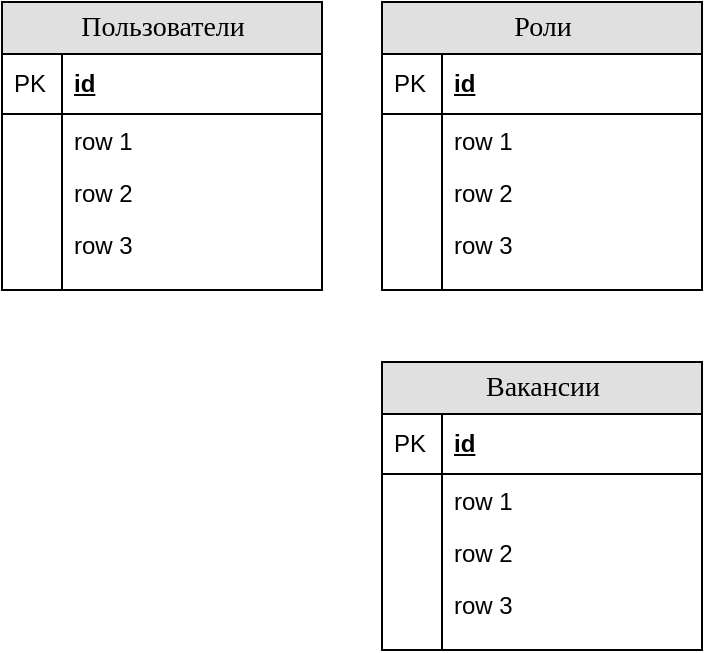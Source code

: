 <mxfile version="20.8.23" type="github">
  <diagram name="Page-1" id="e56a1550-8fbb-45ad-956c-1786394a9013">
    <mxGraphModel dx="1733" dy="989" grid="1" gridSize="10" guides="1" tooltips="1" connect="1" arrows="1" fold="1" page="0" pageScale="1" pageWidth="1100" pageHeight="850" background="none" math="0" shadow="0">
      <root>
        <mxCell id="0" />
        <mxCell id="1" parent="0" />
        <mxCell id="CByPjqdnH1mS_0EtE83R-48" value="Пользователи" style="swimlane;html=1;fontStyle=0;childLayout=stackLayout;horizontal=1;startSize=26;fillColor=#e0e0e0;horizontalStack=0;resizeParent=1;resizeLast=0;collapsible=1;marginBottom=0;swimlaneFillColor=#ffffff;align=center;rounded=0;shadow=0;comic=0;labelBackgroundColor=none;strokeWidth=1;fontFamily=Verdana;fontSize=14" vertex="1" parent="1">
          <mxGeometry x="220" y="190" width="160" height="144" as="geometry" />
        </mxCell>
        <mxCell id="CByPjqdnH1mS_0EtE83R-49" value="id" style="shape=partialRectangle;top=0;left=0;right=0;bottom=1;html=1;align=left;verticalAlign=middle;fillColor=none;spacingLeft=34;spacingRight=4;whiteSpace=wrap;overflow=hidden;rotatable=0;points=[[0,0.5],[1,0.5]];portConstraint=eastwest;dropTarget=0;fontStyle=5;" vertex="1" parent="CByPjqdnH1mS_0EtE83R-48">
          <mxGeometry y="26" width="160" height="30" as="geometry" />
        </mxCell>
        <mxCell id="CByPjqdnH1mS_0EtE83R-50" value="PK" style="shape=partialRectangle;top=0;left=0;bottom=0;html=1;fillColor=none;align=left;verticalAlign=middle;spacingLeft=4;spacingRight=4;whiteSpace=wrap;overflow=hidden;rotatable=0;points=[];portConstraint=eastwest;part=1;" vertex="1" connectable="0" parent="CByPjqdnH1mS_0EtE83R-49">
          <mxGeometry width="30" height="30" as="geometry" />
        </mxCell>
        <mxCell id="CByPjqdnH1mS_0EtE83R-51" value="row 1" style="shape=partialRectangle;top=0;left=0;right=0;bottom=0;html=1;align=left;verticalAlign=top;fillColor=none;spacingLeft=34;spacingRight=4;whiteSpace=wrap;overflow=hidden;rotatable=0;points=[[0,0.5],[1,0.5]];portConstraint=eastwest;dropTarget=0;" vertex="1" parent="CByPjqdnH1mS_0EtE83R-48">
          <mxGeometry y="56" width="160" height="26" as="geometry" />
        </mxCell>
        <mxCell id="CByPjqdnH1mS_0EtE83R-52" value="" style="shape=partialRectangle;top=0;left=0;bottom=0;html=1;fillColor=none;align=left;verticalAlign=top;spacingLeft=4;spacingRight=4;whiteSpace=wrap;overflow=hidden;rotatable=0;points=[];portConstraint=eastwest;part=1;" vertex="1" connectable="0" parent="CByPjqdnH1mS_0EtE83R-51">
          <mxGeometry width="30" height="26" as="geometry" />
        </mxCell>
        <mxCell id="CByPjqdnH1mS_0EtE83R-53" value="row 2" style="shape=partialRectangle;top=0;left=0;right=0;bottom=0;html=1;align=left;verticalAlign=top;fillColor=none;spacingLeft=34;spacingRight=4;whiteSpace=wrap;overflow=hidden;rotatable=0;points=[[0,0.5],[1,0.5]];portConstraint=eastwest;dropTarget=0;" vertex="1" parent="CByPjqdnH1mS_0EtE83R-48">
          <mxGeometry y="82" width="160" height="26" as="geometry" />
        </mxCell>
        <mxCell id="CByPjqdnH1mS_0EtE83R-54" value="" style="shape=partialRectangle;top=0;left=0;bottom=0;html=1;fillColor=none;align=left;verticalAlign=top;spacingLeft=4;spacingRight=4;whiteSpace=wrap;overflow=hidden;rotatable=0;points=[];portConstraint=eastwest;part=1;" vertex="1" connectable="0" parent="CByPjqdnH1mS_0EtE83R-53">
          <mxGeometry width="30" height="26" as="geometry" />
        </mxCell>
        <mxCell id="CByPjqdnH1mS_0EtE83R-55" value="row 3" style="shape=partialRectangle;top=0;left=0;right=0;bottom=0;html=1;align=left;verticalAlign=top;fillColor=none;spacingLeft=34;spacingRight=4;whiteSpace=wrap;overflow=hidden;rotatable=0;points=[[0,0.5],[1,0.5]];portConstraint=eastwest;dropTarget=0;" vertex="1" parent="CByPjqdnH1mS_0EtE83R-48">
          <mxGeometry y="108" width="160" height="26" as="geometry" />
        </mxCell>
        <mxCell id="CByPjqdnH1mS_0EtE83R-56" value="" style="shape=partialRectangle;top=0;left=0;bottom=0;html=1;fillColor=none;align=left;verticalAlign=top;spacingLeft=4;spacingRight=4;whiteSpace=wrap;overflow=hidden;rotatable=0;points=[];portConstraint=eastwest;part=1;" vertex="1" connectable="0" parent="CByPjqdnH1mS_0EtE83R-55">
          <mxGeometry width="30" height="26" as="geometry" />
        </mxCell>
        <mxCell id="CByPjqdnH1mS_0EtE83R-57" value="" style="shape=partialRectangle;top=0;left=0;right=0;bottom=0;html=1;align=left;verticalAlign=top;fillColor=none;spacingLeft=34;spacingRight=4;whiteSpace=wrap;overflow=hidden;rotatable=0;points=[[0,0.5],[1,0.5]];portConstraint=eastwest;dropTarget=0;" vertex="1" parent="CByPjqdnH1mS_0EtE83R-48">
          <mxGeometry y="134" width="160" height="10" as="geometry" />
        </mxCell>
        <mxCell id="CByPjqdnH1mS_0EtE83R-58" value="" style="shape=partialRectangle;top=0;left=0;bottom=0;html=1;fillColor=none;align=left;verticalAlign=top;spacingLeft=4;spacingRight=4;whiteSpace=wrap;overflow=hidden;rotatable=0;points=[];portConstraint=eastwest;part=1;" vertex="1" connectable="0" parent="CByPjqdnH1mS_0EtE83R-57">
          <mxGeometry width="30" height="10" as="geometry" />
        </mxCell>
        <mxCell id="CByPjqdnH1mS_0EtE83R-59" value="Роли" style="swimlane;html=1;fontStyle=0;childLayout=stackLayout;horizontal=1;startSize=26;fillColor=#e0e0e0;horizontalStack=0;resizeParent=1;resizeLast=0;collapsible=1;marginBottom=0;swimlaneFillColor=#ffffff;align=center;rounded=0;shadow=0;comic=0;labelBackgroundColor=none;strokeWidth=1;fontFamily=Verdana;fontSize=14" vertex="1" parent="1">
          <mxGeometry x="410" y="190" width="160" height="144" as="geometry" />
        </mxCell>
        <mxCell id="CByPjqdnH1mS_0EtE83R-60" value="id" style="shape=partialRectangle;top=0;left=0;right=0;bottom=1;html=1;align=left;verticalAlign=middle;fillColor=none;spacingLeft=34;spacingRight=4;whiteSpace=wrap;overflow=hidden;rotatable=0;points=[[0,0.5],[1,0.5]];portConstraint=eastwest;dropTarget=0;fontStyle=5;" vertex="1" parent="CByPjqdnH1mS_0EtE83R-59">
          <mxGeometry y="26" width="160" height="30" as="geometry" />
        </mxCell>
        <mxCell id="CByPjqdnH1mS_0EtE83R-61" value="PK" style="shape=partialRectangle;top=0;left=0;bottom=0;html=1;fillColor=none;align=left;verticalAlign=middle;spacingLeft=4;spacingRight=4;whiteSpace=wrap;overflow=hidden;rotatable=0;points=[];portConstraint=eastwest;part=1;" vertex="1" connectable="0" parent="CByPjqdnH1mS_0EtE83R-60">
          <mxGeometry width="30" height="30" as="geometry" />
        </mxCell>
        <mxCell id="CByPjqdnH1mS_0EtE83R-62" value="row 1" style="shape=partialRectangle;top=0;left=0;right=0;bottom=0;html=1;align=left;verticalAlign=top;fillColor=none;spacingLeft=34;spacingRight=4;whiteSpace=wrap;overflow=hidden;rotatable=0;points=[[0,0.5],[1,0.5]];portConstraint=eastwest;dropTarget=0;" vertex="1" parent="CByPjqdnH1mS_0EtE83R-59">
          <mxGeometry y="56" width="160" height="26" as="geometry" />
        </mxCell>
        <mxCell id="CByPjqdnH1mS_0EtE83R-63" value="" style="shape=partialRectangle;top=0;left=0;bottom=0;html=1;fillColor=none;align=left;verticalAlign=top;spacingLeft=4;spacingRight=4;whiteSpace=wrap;overflow=hidden;rotatable=0;points=[];portConstraint=eastwest;part=1;" vertex="1" connectable="0" parent="CByPjqdnH1mS_0EtE83R-62">
          <mxGeometry width="30" height="26" as="geometry" />
        </mxCell>
        <mxCell id="CByPjqdnH1mS_0EtE83R-64" value="row 2" style="shape=partialRectangle;top=0;left=0;right=0;bottom=0;html=1;align=left;verticalAlign=top;fillColor=none;spacingLeft=34;spacingRight=4;whiteSpace=wrap;overflow=hidden;rotatable=0;points=[[0,0.5],[1,0.5]];portConstraint=eastwest;dropTarget=0;" vertex="1" parent="CByPjqdnH1mS_0EtE83R-59">
          <mxGeometry y="82" width="160" height="26" as="geometry" />
        </mxCell>
        <mxCell id="CByPjqdnH1mS_0EtE83R-65" value="" style="shape=partialRectangle;top=0;left=0;bottom=0;html=1;fillColor=none;align=left;verticalAlign=top;spacingLeft=4;spacingRight=4;whiteSpace=wrap;overflow=hidden;rotatable=0;points=[];portConstraint=eastwest;part=1;" vertex="1" connectable="0" parent="CByPjqdnH1mS_0EtE83R-64">
          <mxGeometry width="30" height="26" as="geometry" />
        </mxCell>
        <mxCell id="CByPjqdnH1mS_0EtE83R-66" value="row 3" style="shape=partialRectangle;top=0;left=0;right=0;bottom=0;html=1;align=left;verticalAlign=top;fillColor=none;spacingLeft=34;spacingRight=4;whiteSpace=wrap;overflow=hidden;rotatable=0;points=[[0,0.5],[1,0.5]];portConstraint=eastwest;dropTarget=0;" vertex="1" parent="CByPjqdnH1mS_0EtE83R-59">
          <mxGeometry y="108" width="160" height="26" as="geometry" />
        </mxCell>
        <mxCell id="CByPjqdnH1mS_0EtE83R-67" value="" style="shape=partialRectangle;top=0;left=0;bottom=0;html=1;fillColor=none;align=left;verticalAlign=top;spacingLeft=4;spacingRight=4;whiteSpace=wrap;overflow=hidden;rotatable=0;points=[];portConstraint=eastwest;part=1;" vertex="1" connectable="0" parent="CByPjqdnH1mS_0EtE83R-66">
          <mxGeometry width="30" height="26" as="geometry" />
        </mxCell>
        <mxCell id="CByPjqdnH1mS_0EtE83R-68" value="" style="shape=partialRectangle;top=0;left=0;right=0;bottom=0;html=1;align=left;verticalAlign=top;fillColor=none;spacingLeft=34;spacingRight=4;whiteSpace=wrap;overflow=hidden;rotatable=0;points=[[0,0.5],[1,0.5]];portConstraint=eastwest;dropTarget=0;" vertex="1" parent="CByPjqdnH1mS_0EtE83R-59">
          <mxGeometry y="134" width="160" height="10" as="geometry" />
        </mxCell>
        <mxCell id="CByPjqdnH1mS_0EtE83R-69" value="" style="shape=partialRectangle;top=0;left=0;bottom=0;html=1;fillColor=none;align=left;verticalAlign=top;spacingLeft=4;spacingRight=4;whiteSpace=wrap;overflow=hidden;rotatable=0;points=[];portConstraint=eastwest;part=1;" vertex="1" connectable="0" parent="CByPjqdnH1mS_0EtE83R-68">
          <mxGeometry width="30" height="10" as="geometry" />
        </mxCell>
        <mxCell id="CByPjqdnH1mS_0EtE83R-70" value="Вакансии" style="swimlane;html=1;fontStyle=0;childLayout=stackLayout;horizontal=1;startSize=26;fillColor=#e0e0e0;horizontalStack=0;resizeParent=1;resizeLast=0;collapsible=1;marginBottom=0;swimlaneFillColor=#ffffff;align=center;rounded=0;shadow=0;comic=0;labelBackgroundColor=none;strokeWidth=1;fontFamily=Verdana;fontSize=14" vertex="1" parent="1">
          <mxGeometry x="410" y="370" width="160" height="144" as="geometry" />
        </mxCell>
        <mxCell id="CByPjqdnH1mS_0EtE83R-71" value="id" style="shape=partialRectangle;top=0;left=0;right=0;bottom=1;html=1;align=left;verticalAlign=middle;fillColor=none;spacingLeft=34;spacingRight=4;whiteSpace=wrap;overflow=hidden;rotatable=0;points=[[0,0.5],[1,0.5]];portConstraint=eastwest;dropTarget=0;fontStyle=5;" vertex="1" parent="CByPjqdnH1mS_0EtE83R-70">
          <mxGeometry y="26" width="160" height="30" as="geometry" />
        </mxCell>
        <mxCell id="CByPjqdnH1mS_0EtE83R-72" value="PK" style="shape=partialRectangle;top=0;left=0;bottom=0;html=1;fillColor=none;align=left;verticalAlign=middle;spacingLeft=4;spacingRight=4;whiteSpace=wrap;overflow=hidden;rotatable=0;points=[];portConstraint=eastwest;part=1;" vertex="1" connectable="0" parent="CByPjqdnH1mS_0EtE83R-71">
          <mxGeometry width="30" height="30" as="geometry" />
        </mxCell>
        <mxCell id="CByPjqdnH1mS_0EtE83R-73" value="row 1" style="shape=partialRectangle;top=0;left=0;right=0;bottom=0;html=1;align=left;verticalAlign=top;fillColor=none;spacingLeft=34;spacingRight=4;whiteSpace=wrap;overflow=hidden;rotatable=0;points=[[0,0.5],[1,0.5]];portConstraint=eastwest;dropTarget=0;" vertex="1" parent="CByPjqdnH1mS_0EtE83R-70">
          <mxGeometry y="56" width="160" height="26" as="geometry" />
        </mxCell>
        <mxCell id="CByPjqdnH1mS_0EtE83R-74" value="" style="shape=partialRectangle;top=0;left=0;bottom=0;html=1;fillColor=none;align=left;verticalAlign=top;spacingLeft=4;spacingRight=4;whiteSpace=wrap;overflow=hidden;rotatable=0;points=[];portConstraint=eastwest;part=1;" vertex="1" connectable="0" parent="CByPjqdnH1mS_0EtE83R-73">
          <mxGeometry width="30" height="26" as="geometry" />
        </mxCell>
        <mxCell id="CByPjqdnH1mS_0EtE83R-75" value="row 2" style="shape=partialRectangle;top=0;left=0;right=0;bottom=0;html=1;align=left;verticalAlign=top;fillColor=none;spacingLeft=34;spacingRight=4;whiteSpace=wrap;overflow=hidden;rotatable=0;points=[[0,0.5],[1,0.5]];portConstraint=eastwest;dropTarget=0;" vertex="1" parent="CByPjqdnH1mS_0EtE83R-70">
          <mxGeometry y="82" width="160" height="26" as="geometry" />
        </mxCell>
        <mxCell id="CByPjqdnH1mS_0EtE83R-76" value="" style="shape=partialRectangle;top=0;left=0;bottom=0;html=1;fillColor=none;align=left;verticalAlign=top;spacingLeft=4;spacingRight=4;whiteSpace=wrap;overflow=hidden;rotatable=0;points=[];portConstraint=eastwest;part=1;" vertex="1" connectable="0" parent="CByPjqdnH1mS_0EtE83R-75">
          <mxGeometry width="30" height="26" as="geometry" />
        </mxCell>
        <mxCell id="CByPjqdnH1mS_0EtE83R-77" value="row 3" style="shape=partialRectangle;top=0;left=0;right=0;bottom=0;html=1;align=left;verticalAlign=top;fillColor=none;spacingLeft=34;spacingRight=4;whiteSpace=wrap;overflow=hidden;rotatable=0;points=[[0,0.5],[1,0.5]];portConstraint=eastwest;dropTarget=0;" vertex="1" parent="CByPjqdnH1mS_0EtE83R-70">
          <mxGeometry y="108" width="160" height="26" as="geometry" />
        </mxCell>
        <mxCell id="CByPjqdnH1mS_0EtE83R-78" value="" style="shape=partialRectangle;top=0;left=0;bottom=0;html=1;fillColor=none;align=left;verticalAlign=top;spacingLeft=4;spacingRight=4;whiteSpace=wrap;overflow=hidden;rotatable=0;points=[];portConstraint=eastwest;part=1;" vertex="1" connectable="0" parent="CByPjqdnH1mS_0EtE83R-77">
          <mxGeometry width="30" height="26" as="geometry" />
        </mxCell>
        <mxCell id="CByPjqdnH1mS_0EtE83R-79" value="" style="shape=partialRectangle;top=0;left=0;right=0;bottom=0;html=1;align=left;verticalAlign=top;fillColor=none;spacingLeft=34;spacingRight=4;whiteSpace=wrap;overflow=hidden;rotatable=0;points=[[0,0.5],[1,0.5]];portConstraint=eastwest;dropTarget=0;" vertex="1" parent="CByPjqdnH1mS_0EtE83R-70">
          <mxGeometry y="134" width="160" height="10" as="geometry" />
        </mxCell>
        <mxCell id="CByPjqdnH1mS_0EtE83R-80" value="" style="shape=partialRectangle;top=0;left=0;bottom=0;html=1;fillColor=none;align=left;verticalAlign=top;spacingLeft=4;spacingRight=4;whiteSpace=wrap;overflow=hidden;rotatable=0;points=[];portConstraint=eastwest;part=1;" vertex="1" connectable="0" parent="CByPjqdnH1mS_0EtE83R-79">
          <mxGeometry width="30" height="10" as="geometry" />
        </mxCell>
      </root>
    </mxGraphModel>
  </diagram>
</mxfile>
